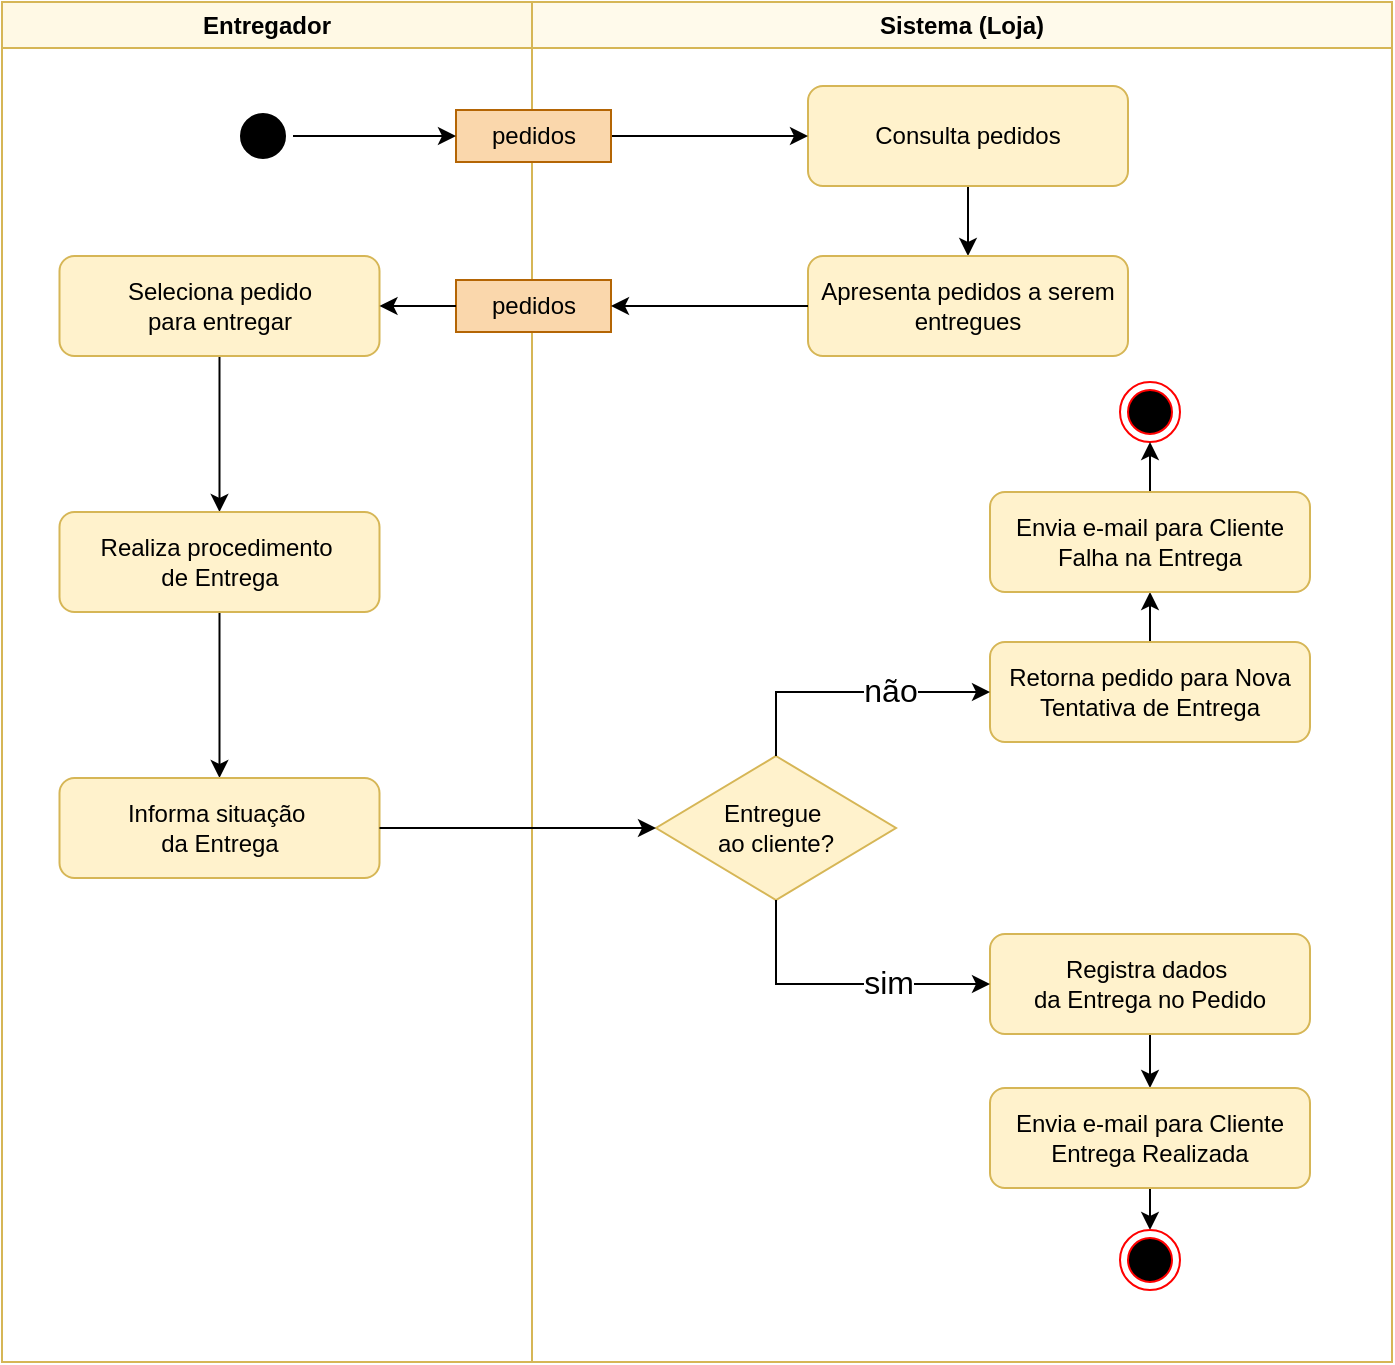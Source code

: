<mxfile version="26.0.16" pages="5">
  <diagram name="Modelo de Processo" id="e7e014a7-5840-1c2e-5031-d8a46d1fe8dd">
    <mxGraphModel dx="1143" dy="737" grid="0" gridSize="1" guides="1" tooltips="1" connect="1" arrows="1" fold="1" page="1" pageScale="1" pageWidth="1169" pageHeight="826" background="none" math="0" shadow="0">
      <root>
        <mxCell id="0" />
        <mxCell id="1" parent="0" />
        <mxCell id="xJlCEwkqfKeNoI52nx2s-5" value="Entregador" style="swimlane;whiteSpace=wrap;fillColor=light-dark(#fff9e5, #281d00);strokeColor=#d6b656;" vertex="1" parent="1">
          <mxGeometry x="115" y="128" width="265" height="680" as="geometry" />
        </mxCell>
        <mxCell id="xJlCEwkqfKeNoI52nx2s-6" value="" style="edgeStyle=orthogonalEdgeStyle;rounded=0;orthogonalLoop=1;jettySize=auto;html=1;" edge="1" parent="xJlCEwkqfKeNoI52nx2s-5" source="xJlCEwkqfKeNoI52nx2s-7" target="xJlCEwkqfKeNoI52nx2s-9">
          <mxGeometry relative="1" as="geometry" />
        </mxCell>
        <mxCell id="xJlCEwkqfKeNoI52nx2s-7" value="Seleciona pedido&lt;div&gt;para entregar&lt;/div&gt;" style="rounded=1;whiteSpace=wrap;html=1;fillColor=#fff2cc;strokeColor=#d6b656;imageWidth=20;" vertex="1" parent="xJlCEwkqfKeNoI52nx2s-5">
          <mxGeometry x="28.75" y="127" width="160" height="50" as="geometry" />
        </mxCell>
        <mxCell id="xJlCEwkqfKeNoI52nx2s-8" value="" style="edgeStyle=orthogonalEdgeStyle;rounded=0;orthogonalLoop=1;jettySize=auto;html=1;" edge="1" parent="xJlCEwkqfKeNoI52nx2s-5" source="xJlCEwkqfKeNoI52nx2s-9" target="xJlCEwkqfKeNoI52nx2s-10">
          <mxGeometry relative="1" as="geometry" />
        </mxCell>
        <mxCell id="xJlCEwkqfKeNoI52nx2s-9" value="Realiza procedimento&amp;nbsp;&lt;div&gt;de Entrega&lt;/div&gt;" style="rounded=1;whiteSpace=wrap;html=1;fillColor=#fff2cc;strokeColor=#d6b656;" vertex="1" parent="xJlCEwkqfKeNoI52nx2s-5">
          <mxGeometry x="28.75" y="255" width="160" height="50" as="geometry" />
        </mxCell>
        <mxCell id="xJlCEwkqfKeNoI52nx2s-10" value="Informa situação&amp;nbsp;&lt;div&gt;da Entrega&lt;/div&gt;" style="rounded=1;whiteSpace=wrap;html=1;fillColor=#fff2cc;strokeColor=#d6b656;" vertex="1" parent="xJlCEwkqfKeNoI52nx2s-5">
          <mxGeometry x="28.75" y="388" width="160" height="50" as="geometry" />
        </mxCell>
        <mxCell id="xJlCEwkqfKeNoI52nx2s-13" value="" style="ellipse;shape=startState;fillColor=#000000;strokeColor=light-dark(#000000, #ff9090);" vertex="1" parent="xJlCEwkqfKeNoI52nx2s-5">
          <mxGeometry x="115.5" y="52" width="30" height="30" as="geometry" />
        </mxCell>
        <mxCell id="xJlCEwkqfKeNoI52nx2s-15" value="Sistema (Loja)" style="swimlane;whiteSpace=wrap;fillColor=light-dark(#fffaeb, #281d00);strokeColor=#d6b656;" vertex="1" parent="1">
          <mxGeometry x="380" y="128" width="430" height="680" as="geometry" />
        </mxCell>
        <mxCell id="xJlCEwkqfKeNoI52nx2s-16" value="" style="edgeStyle=orthogonalEdgeStyle;rounded=0;orthogonalLoop=1;jettySize=auto;html=1;exitX=0.5;exitY=1;exitDx=0;exitDy=0;" edge="1" parent="xJlCEwkqfKeNoI52nx2s-15" source="xJlCEwkqfKeNoI52nx2s-17" target="xJlCEwkqfKeNoI52nx2s-18">
          <mxGeometry relative="1" as="geometry">
            <mxPoint x="218" y="100.0" as="sourcePoint" />
          </mxGeometry>
        </mxCell>
        <mxCell id="xJlCEwkqfKeNoI52nx2s-17" value="Consulta pedidos" style="rounded=1;whiteSpace=wrap;html=1;fillColor=#fff2cc;strokeColor=#d6b656;" vertex="1" parent="xJlCEwkqfKeNoI52nx2s-15">
          <mxGeometry x="138" y="42" width="160" height="50" as="geometry" />
        </mxCell>
        <mxCell id="xJlCEwkqfKeNoI52nx2s-18" value="Apresenta pedidos a serem entregues" style="rounded=1;whiteSpace=wrap;html=1;fillColor=#fff2cc;strokeColor=#d6b656;" vertex="1" parent="xJlCEwkqfKeNoI52nx2s-15">
          <mxGeometry x="138" y="127" width="160" height="50" as="geometry" />
        </mxCell>
        <mxCell id="xJlCEwkqfKeNoI52nx2s-19" value="" style="edgeStyle=orthogonalEdgeStyle;rounded=0;orthogonalLoop=1;jettySize=auto;html=1;" edge="1" parent="xJlCEwkqfKeNoI52nx2s-15" source="xJlCEwkqfKeNoI52nx2s-20" target="xJlCEwkqfKeNoI52nx2s-22">
          <mxGeometry relative="1" as="geometry" />
        </mxCell>
        <mxCell id="xJlCEwkqfKeNoI52nx2s-20" value="Registra dados&amp;nbsp;&lt;div&gt;da Entrega no Pedido&lt;/div&gt;" style="rounded=1;whiteSpace=wrap;html=1;fillColor=#fff2cc;strokeColor=#d6b656;" vertex="1" parent="xJlCEwkqfKeNoI52nx2s-15">
          <mxGeometry x="229" y="466" width="160" height="50" as="geometry" />
        </mxCell>
        <mxCell id="xJlCEwkqfKeNoI52nx2s-21" value="" style="edgeStyle=orthogonalEdgeStyle;rounded=0;orthogonalLoop=1;jettySize=auto;html=1;" edge="1" parent="xJlCEwkqfKeNoI52nx2s-15" source="xJlCEwkqfKeNoI52nx2s-22" target="xJlCEwkqfKeNoI52nx2s-26">
          <mxGeometry relative="1" as="geometry" />
        </mxCell>
        <mxCell id="xJlCEwkqfKeNoI52nx2s-22" value="&lt;div&gt;Envia e-mail para Cliente&lt;/div&gt;&lt;div&gt;Entrega Realizada&lt;/div&gt;" style="rounded=1;whiteSpace=wrap;html=1;fillColor=#fff2cc;strokeColor=#d6b656;" vertex="1" parent="xJlCEwkqfKeNoI52nx2s-15">
          <mxGeometry x="229" y="543" width="160" height="50" as="geometry" />
        </mxCell>
        <mxCell id="xJlCEwkqfKeNoI52nx2s-23" value="" style="edgeStyle=orthogonalEdgeStyle;rounded=0;orthogonalLoop=1;jettySize=auto;html=1;" edge="1" parent="xJlCEwkqfKeNoI52nx2s-15" source="xJlCEwkqfKeNoI52nx2s-24" target="xJlCEwkqfKeNoI52nx2s-39">
          <mxGeometry relative="1" as="geometry" />
        </mxCell>
        <mxCell id="xJlCEwkqfKeNoI52nx2s-24" value="Retorna pedido para Nova Tentativa de Entrega" style="rounded=1;whiteSpace=wrap;html=1;fillColor=#fff2cc;strokeColor=#d6b656;" vertex="1" parent="xJlCEwkqfKeNoI52nx2s-15">
          <mxGeometry x="229" y="320" width="160" height="50" as="geometry" />
        </mxCell>
        <mxCell id="xJlCEwkqfKeNoI52nx2s-25" value="" style="ellipse;html=1;shape=endState;fillColor=#000000;strokeColor=#ff0000;" vertex="1" parent="xJlCEwkqfKeNoI52nx2s-15">
          <mxGeometry x="294" y="190" width="30" height="30" as="geometry" />
        </mxCell>
        <mxCell id="xJlCEwkqfKeNoI52nx2s-26" value="" style="ellipse;html=1;shape=endState;fillColor=#000000;strokeColor=#ff0000;" vertex="1" parent="xJlCEwkqfKeNoI52nx2s-15">
          <mxGeometry x="294" y="614" width="30" height="30" as="geometry" />
        </mxCell>
        <mxCell id="xJlCEwkqfKeNoI52nx2s-27" value="" style="edgeStyle=orthogonalEdgeStyle;rounded=0;orthogonalLoop=1;jettySize=auto;html=1;" edge="1" parent="xJlCEwkqfKeNoI52nx2s-15" source="xJlCEwkqfKeNoI52nx2s-28" target="xJlCEwkqfKeNoI52nx2s-17">
          <mxGeometry relative="1" as="geometry" />
        </mxCell>
        <mxCell id="xJlCEwkqfKeNoI52nx2s-28" value="pedidos" style="rounded=0;whiteSpace=wrap;html=1;fillColor=#fad7ac;strokeColor=#b46504;" vertex="1" parent="xJlCEwkqfKeNoI52nx2s-15">
          <mxGeometry x="-38" y="54" width="77.5" height="26" as="geometry" />
        </mxCell>
        <mxCell id="xJlCEwkqfKeNoI52nx2s-29" value="pedidos" style="rounded=0;whiteSpace=wrap;html=1;fillColor=#fad7ac;strokeColor=#b46504;" vertex="1" parent="xJlCEwkqfKeNoI52nx2s-15">
          <mxGeometry x="-38" y="139" width="77.5" height="26" as="geometry" />
        </mxCell>
        <mxCell id="xJlCEwkqfKeNoI52nx2s-30" value="" style="edgeStyle=orthogonalEdgeStyle;rounded=0;orthogonalLoop=1;jettySize=auto;html=1;entryX=1;entryY=0.5;entryDx=0;entryDy=0;" edge="1" parent="xJlCEwkqfKeNoI52nx2s-15" source="xJlCEwkqfKeNoI52nx2s-18" target="xJlCEwkqfKeNoI52nx2s-29">
          <mxGeometry relative="1" as="geometry">
            <mxPoint x="99.5" y="152" as="targetPoint" />
          </mxGeometry>
        </mxCell>
        <mxCell id="xJlCEwkqfKeNoI52nx2s-31" value="Entregue&amp;nbsp;&lt;div&gt;ao cliente?&lt;/div&gt;" style="rhombus;whiteSpace=wrap;html=1;fillColor=#fff2cc;strokeColor=#d6b656;" vertex="1" parent="xJlCEwkqfKeNoI52nx2s-15">
          <mxGeometry x="62" y="377" width="120" height="72" as="geometry" />
        </mxCell>
        <mxCell id="xJlCEwkqfKeNoI52nx2s-32" style="edgeStyle=orthogonalEdgeStyle;rounded=0;orthogonalLoop=1;jettySize=auto;html=1;exitX=0.5;exitY=1;exitDx=0;exitDy=0;entryX=0;entryY=0.5;entryDx=0;entryDy=0;" edge="1" parent="xJlCEwkqfKeNoI52nx2s-15" source="xJlCEwkqfKeNoI52nx2s-31" target="xJlCEwkqfKeNoI52nx2s-20">
          <mxGeometry relative="1" as="geometry" />
        </mxCell>
        <mxCell id="xJlCEwkqfKeNoI52nx2s-33" value="sim" style="edgeLabel;align=center;verticalAlign=middle;resizable=0;points=[];spacingLeft=0;spacingBottom=2;spacingRight=2;spacingTop=-5;spacing=0;html=1;fontSize=16;" vertex="1" connectable="0" parent="xJlCEwkqfKeNoI52nx2s-32">
          <mxGeometry x="-0.113" y="-2" relative="1" as="geometry">
            <mxPoint x="33" as="offset" />
          </mxGeometry>
        </mxCell>
        <mxCell id="xJlCEwkqfKeNoI52nx2s-34" style="edgeStyle=orthogonalEdgeStyle;rounded=0;orthogonalLoop=1;jettySize=auto;html=1;exitX=0.5;exitY=0;exitDx=0;exitDy=0;entryX=0;entryY=0.5;entryDx=0;entryDy=0;" edge="1" parent="xJlCEwkqfKeNoI52nx2s-15" source="xJlCEwkqfKeNoI52nx2s-31" target="xJlCEwkqfKeNoI52nx2s-24">
          <mxGeometry relative="1" as="geometry" />
        </mxCell>
        <mxCell id="xJlCEwkqfKeNoI52nx2s-35" value="não" style="edgeLabel;html=1;align=center;verticalAlign=middle;resizable=0;points=[];fontSize=16;spacingTop=-6;" vertex="1" connectable="0" parent="xJlCEwkqfKeNoI52nx2s-34">
          <mxGeometry x="0.071" y="-2" relative="1" as="geometry">
            <mxPoint x="14" as="offset" />
          </mxGeometry>
        </mxCell>
        <mxCell id="xJlCEwkqfKeNoI52nx2s-38" value="" style="edgeStyle=orthogonalEdgeStyle;rounded=0;orthogonalLoop=1;jettySize=auto;html=1;" edge="1" parent="xJlCEwkqfKeNoI52nx2s-15" source="xJlCEwkqfKeNoI52nx2s-39" target="xJlCEwkqfKeNoI52nx2s-25">
          <mxGeometry relative="1" as="geometry" />
        </mxCell>
        <mxCell id="xJlCEwkqfKeNoI52nx2s-39" value="&lt;div&gt;Envia e-mail para Cliente&lt;/div&gt;&lt;div&gt;Falha na Entrega&lt;/div&gt;" style="rounded=1;whiteSpace=wrap;html=1;fillColor=#fff2cc;strokeColor=#d6b656;" vertex="1" parent="xJlCEwkqfKeNoI52nx2s-15">
          <mxGeometry x="229" y="245" width="160" height="50" as="geometry" />
        </mxCell>
        <mxCell id="xJlCEwkqfKeNoI52nx2s-41" value="" style="edgeStyle=orthogonalEdgeStyle;rounded=0;orthogonalLoop=1;jettySize=auto;html=1;entryX=0;entryY=0.5;entryDx=0;entryDy=0;" edge="1" parent="1" source="xJlCEwkqfKeNoI52nx2s-13" target="xJlCEwkqfKeNoI52nx2s-28">
          <mxGeometry relative="1" as="geometry">
            <mxPoint x="435.5" y="195" as="sourcePoint" />
            <mxPoint x="341" y="195" as="targetPoint" />
          </mxGeometry>
        </mxCell>
        <mxCell id="xJlCEwkqfKeNoI52nx2s-42" value="" style="edgeStyle=orthogonalEdgeStyle;rounded=0;orthogonalLoop=1;jettySize=auto;html=1;" edge="1" parent="1" source="xJlCEwkqfKeNoI52nx2s-29" target="xJlCEwkqfKeNoI52nx2s-7">
          <mxGeometry relative="1" as="geometry" />
        </mxCell>
        <mxCell id="xJlCEwkqfKeNoI52nx2s-43" value="" style="edgeStyle=orthogonalEdgeStyle;rounded=0;orthogonalLoop=1;jettySize=auto;html=1;" edge="1" parent="1" source="xJlCEwkqfKeNoI52nx2s-10" target="xJlCEwkqfKeNoI52nx2s-31">
          <mxGeometry relative="1" as="geometry" />
        </mxCell>
      </root>
    </mxGraphModel>
  </diagram>
  <diagram name="Marcação do Modelo" id="VD3E4-JLcaRj38Bs4ePL">
    <mxGraphModel dx="1143" dy="737" grid="0" gridSize="1" guides="1" tooltips="1" connect="1" arrows="1" fold="1" page="1" pageScale="1" pageWidth="1169" pageHeight="826" background="none" math="0" shadow="0">
      <root>
        <mxCell id="7YHrUFo5ULWpjbFKiLxI-0" />
        <mxCell id="7YHrUFo5ULWpjbFKiLxI-1" parent="7YHrUFo5ULWpjbFKiLxI-0" />
        <mxCell id="7YHrUFo5ULWpjbFKiLxI-2" value="Entregador" style="swimlane;whiteSpace=wrap;fillColor=light-dark(#fff9e5, #281d00);strokeColor=#d6b656;" vertex="1" parent="7YHrUFo5ULWpjbFKiLxI-1">
          <mxGeometry x="115" y="128" width="265" height="680" as="geometry" />
        </mxCell>
        <mxCell id="7YHrUFo5ULWpjbFKiLxI-3" value="" style="edgeStyle=orthogonalEdgeStyle;rounded=0;orthogonalLoop=1;jettySize=auto;html=1;" edge="1" parent="7YHrUFo5ULWpjbFKiLxI-2" source="7YHrUFo5ULWpjbFKiLxI-4" target="7YHrUFo5ULWpjbFKiLxI-6">
          <mxGeometry relative="1" as="geometry" />
        </mxCell>
        <mxCell id="7YHrUFo5ULWpjbFKiLxI-4" value="Seleciona pedido&lt;div&gt;para entregar&lt;/div&gt;" style="rounded=1;whiteSpace=wrap;html=1;fillColor=#fff2cc;strokeColor=#d6b656;imageWidth=20;" vertex="1" parent="7YHrUFo5ULWpjbFKiLxI-2">
          <mxGeometry x="28.75" y="127" width="160" height="50" as="geometry" />
        </mxCell>
        <mxCell id="7YHrUFo5ULWpjbFKiLxI-5" value="" style="edgeStyle=orthogonalEdgeStyle;rounded=0;orthogonalLoop=1;jettySize=auto;html=1;" edge="1" parent="7YHrUFo5ULWpjbFKiLxI-2" source="7YHrUFo5ULWpjbFKiLxI-6" target="7YHrUFo5ULWpjbFKiLxI-7">
          <mxGeometry relative="1" as="geometry" />
        </mxCell>
        <mxCell id="7YHrUFo5ULWpjbFKiLxI-6" value="Realiza procedimento&amp;nbsp;&lt;div&gt;de Entrega&lt;/div&gt;" style="rounded=1;whiteSpace=wrap;html=1;fillColor=#fff2cc;strokeColor=#d6b656;" vertex="1" parent="7YHrUFo5ULWpjbFKiLxI-2">
          <mxGeometry x="28.75" y="255" width="160" height="50" as="geometry" />
        </mxCell>
        <mxCell id="7YHrUFo5ULWpjbFKiLxI-7" value="Informa situação&amp;nbsp;&lt;div&gt;da Entrega&lt;/div&gt;" style="rounded=1;whiteSpace=wrap;html=1;fillColor=#fff2cc;strokeColor=#d6b656;" vertex="1" parent="7YHrUFo5ULWpjbFKiLxI-2">
          <mxGeometry x="28.75" y="388" width="160" height="50" as="geometry" />
        </mxCell>
        <mxCell id="Ngyh74XSEmUy4GymDjrU-3" value="Manual" style="shape=note;whiteSpace=wrap;html=1;backgroundOutline=1;darkOpacity=0.05;size=8;fillColor=#fad9d5;strokeColor=#ae4132;align=center;" vertex="1" parent="7YHrUFo5ULWpjbFKiLxI-2">
          <mxGeometry x="10.5" y="238" width="67.5" height="24" as="geometry" />
        </mxCell>
        <mxCell id="Ngyh74XSEmUy4GymDjrU-4" value="Manual" style="shape=note;whiteSpace=wrap;html=1;backgroundOutline=1;darkOpacity=0.05;size=8;fillColor=#fad9d5;strokeColor=#ae4132;align=center;" vertex="1" parent="7YHrUFo5ULWpjbFKiLxI-2">
          <mxGeometry x="10.5" y="370" width="67.5" height="24" as="geometry" />
        </mxCell>
        <mxCell id="7YHrUFo5ULWpjbFKiLxI-29" value="" style="ellipse;shape=startState;fillColor=#000000;strokeColor=light-dark(#000000, #ff9090);" vertex="1" parent="7YHrUFo5ULWpjbFKiLxI-2">
          <mxGeometry x="115.5" y="52" width="30" height="30" as="geometry" />
        </mxCell>
        <mxCell id="Ngyh74XSEmUy4GymDjrU-0" value="Manual" style="shape=note;whiteSpace=wrap;html=1;backgroundOutline=1;darkOpacity=0.05;size=8;fillColor=#fad9d5;strokeColor=#ae4132;align=center;" vertex="1" parent="7YHrUFo5ULWpjbFKiLxI-2">
          <mxGeometry x="10.5" y="110" width="67.5" height="24" as="geometry" />
        </mxCell>
        <mxCell id="7YHrUFo5ULWpjbFKiLxI-8" value="Sistema (Loja)" style="swimlane;whiteSpace=wrap;fillColor=light-dark(#fffaeb, #281d00);strokeColor=#d6b656;" vertex="1" parent="7YHrUFo5ULWpjbFKiLxI-1">
          <mxGeometry x="380" y="128" width="430" height="680" as="geometry" />
        </mxCell>
        <mxCell id="7YHrUFo5ULWpjbFKiLxI-9" value="" style="edgeStyle=orthogonalEdgeStyle;rounded=0;orthogonalLoop=1;jettySize=auto;html=1;exitX=0.5;exitY=1;exitDx=0;exitDy=0;" edge="1" parent="7YHrUFo5ULWpjbFKiLxI-8" source="7YHrUFo5ULWpjbFKiLxI-10" target="7YHrUFo5ULWpjbFKiLxI-11">
          <mxGeometry relative="1" as="geometry">
            <mxPoint x="218" y="100.0" as="sourcePoint" />
          </mxGeometry>
        </mxCell>
        <mxCell id="7YHrUFo5ULWpjbFKiLxI-10" value="Consulta pedidos" style="rounded=1;whiteSpace=wrap;html=1;fillColor=#fff2cc;strokeColor=#d6b656;" vertex="1" parent="7YHrUFo5ULWpjbFKiLxI-8">
          <mxGeometry x="138" y="42" width="160" height="50" as="geometry" />
        </mxCell>
        <mxCell id="7YHrUFo5ULWpjbFKiLxI-11" value="Apresenta pedidos a serem entregues" style="rounded=1;whiteSpace=wrap;html=1;fillColor=#fff2cc;strokeColor=#d6b656;" vertex="1" parent="7YHrUFo5ULWpjbFKiLxI-8">
          <mxGeometry x="138" y="127" width="160" height="50" as="geometry" />
        </mxCell>
        <mxCell id="7YHrUFo5ULWpjbFKiLxI-12" value="" style="edgeStyle=orthogonalEdgeStyle;rounded=0;orthogonalLoop=1;jettySize=auto;html=1;" edge="1" parent="7YHrUFo5ULWpjbFKiLxI-8" source="7YHrUFo5ULWpjbFKiLxI-13" target="7YHrUFo5ULWpjbFKiLxI-15">
          <mxGeometry relative="1" as="geometry" />
        </mxCell>
        <mxCell id="7YHrUFo5ULWpjbFKiLxI-13" value="Registra dados&amp;nbsp;&lt;div&gt;da Entrega no Pedido&lt;/div&gt;" style="rounded=1;whiteSpace=wrap;html=1;fillColor=#fff2cc;strokeColor=#d6b656;" vertex="1" parent="7YHrUFo5ULWpjbFKiLxI-8">
          <mxGeometry x="229" y="466" width="160" height="50" as="geometry" />
        </mxCell>
        <mxCell id="7YHrUFo5ULWpjbFKiLxI-14" value="" style="edgeStyle=orthogonalEdgeStyle;rounded=0;orthogonalLoop=1;jettySize=auto;html=1;" edge="1" parent="7YHrUFo5ULWpjbFKiLxI-8" source="7YHrUFo5ULWpjbFKiLxI-15" target="7YHrUFo5ULWpjbFKiLxI-19">
          <mxGeometry relative="1" as="geometry" />
        </mxCell>
        <mxCell id="7YHrUFo5ULWpjbFKiLxI-15" value="&lt;div&gt;Envia e-mail para Cliente&lt;/div&gt;&lt;div&gt;Entrega Realizada&lt;/div&gt;" style="rounded=1;whiteSpace=wrap;html=1;fillColor=#fff2cc;strokeColor=#d6b656;" vertex="1" parent="7YHrUFo5ULWpjbFKiLxI-8">
          <mxGeometry x="229" y="543" width="160" height="50" as="geometry" />
        </mxCell>
        <mxCell id="crl4Qiy7CzmcVuk8n_Ag-1" value="" style="edgeStyle=orthogonalEdgeStyle;rounded=0;orthogonalLoop=1;jettySize=auto;html=1;" edge="1" parent="7YHrUFo5ULWpjbFKiLxI-8" source="7YHrUFo5ULWpjbFKiLxI-17" target="crl4Qiy7CzmcVuk8n_Ag-0">
          <mxGeometry relative="1" as="geometry" />
        </mxCell>
        <mxCell id="7YHrUFo5ULWpjbFKiLxI-17" value="Retorna pedido para Nova Tentativa de Entrega" style="rounded=1;whiteSpace=wrap;html=1;fillColor=#fff2cc;strokeColor=#d6b656;" vertex="1" parent="7YHrUFo5ULWpjbFKiLxI-8">
          <mxGeometry x="229" y="320" width="160" height="50" as="geometry" />
        </mxCell>
        <mxCell id="7YHrUFo5ULWpjbFKiLxI-18" value="" style="ellipse;html=1;shape=endState;fillColor=#000000;strokeColor=#ff0000;" vertex="1" parent="7YHrUFo5ULWpjbFKiLxI-8">
          <mxGeometry x="294" y="190" width="30" height="30" as="geometry" />
        </mxCell>
        <mxCell id="7YHrUFo5ULWpjbFKiLxI-19" value="" style="ellipse;html=1;shape=endState;fillColor=#000000;strokeColor=#ff0000;" vertex="1" parent="7YHrUFo5ULWpjbFKiLxI-8">
          <mxGeometry x="294" y="614" width="30" height="30" as="geometry" />
        </mxCell>
        <mxCell id="7YHrUFo5ULWpjbFKiLxI-20" value="" style="edgeStyle=orthogonalEdgeStyle;rounded=0;orthogonalLoop=1;jettySize=auto;html=1;" edge="1" parent="7YHrUFo5ULWpjbFKiLxI-8" source="7YHrUFo5ULWpjbFKiLxI-21" target="7YHrUFo5ULWpjbFKiLxI-10">
          <mxGeometry relative="1" as="geometry" />
        </mxCell>
        <mxCell id="7YHrUFo5ULWpjbFKiLxI-21" value="pedidos" style="rounded=0;whiteSpace=wrap;html=1;fillColor=#fad7ac;strokeColor=#b46504;" vertex="1" parent="7YHrUFo5ULWpjbFKiLxI-8">
          <mxGeometry x="-38" y="54" width="77.5" height="26" as="geometry" />
        </mxCell>
        <mxCell id="7YHrUFo5ULWpjbFKiLxI-22" value="pedidos" style="rounded=0;whiteSpace=wrap;html=1;fillColor=#fad7ac;strokeColor=#b46504;" vertex="1" parent="7YHrUFo5ULWpjbFKiLxI-8">
          <mxGeometry x="-38" y="139" width="77.5" height="26" as="geometry" />
        </mxCell>
        <mxCell id="7YHrUFo5ULWpjbFKiLxI-23" value="" style="edgeStyle=orthogonalEdgeStyle;rounded=0;orthogonalLoop=1;jettySize=auto;html=1;entryX=1;entryY=0.5;entryDx=0;entryDy=0;" edge="1" parent="7YHrUFo5ULWpjbFKiLxI-8" source="7YHrUFo5ULWpjbFKiLxI-11" target="7YHrUFo5ULWpjbFKiLxI-22">
          <mxGeometry relative="1" as="geometry">
            <mxPoint x="99.5" y="152" as="targetPoint" />
          </mxGeometry>
        </mxCell>
        <mxCell id="7YHrUFo5ULWpjbFKiLxI-24" value="Entregue&amp;nbsp;&lt;div&gt;ao cliente?&lt;/div&gt;" style="rhombus;whiteSpace=wrap;html=1;fillColor=#fff2cc;strokeColor=#d6b656;" vertex="1" parent="7YHrUFo5ULWpjbFKiLxI-8">
          <mxGeometry x="62" y="377" width="120" height="72" as="geometry" />
        </mxCell>
        <mxCell id="7YHrUFo5ULWpjbFKiLxI-25" style="edgeStyle=orthogonalEdgeStyle;rounded=0;orthogonalLoop=1;jettySize=auto;html=1;exitX=0.5;exitY=1;exitDx=0;exitDy=0;entryX=0;entryY=0.5;entryDx=0;entryDy=0;" edge="1" parent="7YHrUFo5ULWpjbFKiLxI-8" source="7YHrUFo5ULWpjbFKiLxI-24" target="7YHrUFo5ULWpjbFKiLxI-13">
          <mxGeometry relative="1" as="geometry" />
        </mxCell>
        <mxCell id="7YHrUFo5ULWpjbFKiLxI-26" value="sim" style="edgeLabel;align=center;verticalAlign=middle;resizable=0;points=[];spacingLeft=0;spacingBottom=2;spacingRight=2;spacingTop=-5;spacing=0;html=1;fontSize=16;" vertex="1" connectable="0" parent="7YHrUFo5ULWpjbFKiLxI-25">
          <mxGeometry x="-0.113" y="-2" relative="1" as="geometry">
            <mxPoint x="33" as="offset" />
          </mxGeometry>
        </mxCell>
        <mxCell id="7YHrUFo5ULWpjbFKiLxI-27" style="edgeStyle=orthogonalEdgeStyle;rounded=0;orthogonalLoop=1;jettySize=auto;html=1;exitX=0.5;exitY=0;exitDx=0;exitDy=0;entryX=0;entryY=0.5;entryDx=0;entryDy=0;" edge="1" parent="7YHrUFo5ULWpjbFKiLxI-8" source="7YHrUFo5ULWpjbFKiLxI-24" target="7YHrUFo5ULWpjbFKiLxI-17">
          <mxGeometry relative="1" as="geometry" />
        </mxCell>
        <mxCell id="7YHrUFo5ULWpjbFKiLxI-28" value="não" style="edgeLabel;html=1;align=center;verticalAlign=middle;resizable=0;points=[];fontSize=16;spacingTop=-6;" vertex="1" connectable="0" parent="7YHrUFo5ULWpjbFKiLxI-27">
          <mxGeometry x="0.071" y="-2" relative="1" as="geometry">
            <mxPoint x="14" as="offset" />
          </mxGeometry>
        </mxCell>
        <mxCell id="Ngyh74XSEmUy4GymDjrU-2" value="Legado" style="shape=note;whiteSpace=wrap;html=1;backgroundOutline=1;darkOpacity=0.05;size=8;fillColor=#fad9d5;strokeColor=#ae4132;align=center;" vertex="1" parent="7YHrUFo5ULWpjbFKiLxI-8">
          <mxGeometry x="215" y="526" width="67.5" height="24" as="geometry" />
        </mxCell>
        <mxCell id="Ngyh74XSEmUy4GymDjrU-1" value="Orquestração" style="shape=note;whiteSpace=wrap;html=1;backgroundOutline=1;darkOpacity=0.05;size=8;fillColor=#fad9d5;strokeColor=#ae4132;align=center;" vertex="1" parent="7YHrUFo5ULWpjbFKiLxI-8">
          <mxGeometry x="26" y="368" width="89.5" height="24" as="geometry" />
        </mxCell>
        <mxCell id="crl4Qiy7CzmcVuk8n_Ag-2" value="" style="edgeStyle=orthogonalEdgeStyle;rounded=0;orthogonalLoop=1;jettySize=auto;html=1;" edge="1" parent="7YHrUFo5ULWpjbFKiLxI-8" source="crl4Qiy7CzmcVuk8n_Ag-0" target="7YHrUFo5ULWpjbFKiLxI-18">
          <mxGeometry relative="1" as="geometry" />
        </mxCell>
        <mxCell id="crl4Qiy7CzmcVuk8n_Ag-0" value="&lt;div&gt;Envia e-mail para Cliente&lt;/div&gt;&lt;div&gt;Falha na Entrega&lt;/div&gt;" style="rounded=1;whiteSpace=wrap;html=1;fillColor=#fff2cc;strokeColor=#d6b656;" vertex="1" parent="7YHrUFo5ULWpjbFKiLxI-8">
          <mxGeometry x="229" y="245" width="160" height="50" as="geometry" />
        </mxCell>
        <mxCell id="crl4Qiy7CzmcVuk8n_Ag-3" value="Legado" style="shape=note;whiteSpace=wrap;html=1;backgroundOutline=1;darkOpacity=0.05;size=8;fillColor=#fad9d5;strokeColor=#ae4132;align=center;" vertex="1" parent="7YHrUFo5ULWpjbFKiLxI-8">
          <mxGeometry x="215" y="229" width="67.5" height="24" as="geometry" />
        </mxCell>
        <mxCell id="7YHrUFo5ULWpjbFKiLxI-30" value="" style="edgeStyle=orthogonalEdgeStyle;rounded=0;orthogonalLoop=1;jettySize=auto;html=1;entryX=0;entryY=0.5;entryDx=0;entryDy=0;" edge="1" parent="7YHrUFo5ULWpjbFKiLxI-1" source="7YHrUFo5ULWpjbFKiLxI-29" target="7YHrUFo5ULWpjbFKiLxI-21">
          <mxGeometry relative="1" as="geometry">
            <mxPoint x="435.5" y="195" as="sourcePoint" />
            <mxPoint x="341" y="195" as="targetPoint" />
          </mxGeometry>
        </mxCell>
        <mxCell id="7YHrUFo5ULWpjbFKiLxI-31" value="" style="edgeStyle=orthogonalEdgeStyle;rounded=0;orthogonalLoop=1;jettySize=auto;html=1;" edge="1" parent="7YHrUFo5ULWpjbFKiLxI-1" source="7YHrUFo5ULWpjbFKiLxI-22" target="7YHrUFo5ULWpjbFKiLxI-4">
          <mxGeometry relative="1" as="geometry" />
        </mxCell>
        <mxCell id="7YHrUFo5ULWpjbFKiLxI-32" value="" style="edgeStyle=orthogonalEdgeStyle;rounded=0;orthogonalLoop=1;jettySize=auto;html=1;" edge="1" parent="7YHrUFo5ULWpjbFKiLxI-1" source="7YHrUFo5ULWpjbFKiLxI-7" target="7YHrUFo5ULWpjbFKiLxI-24">
          <mxGeometry relative="1" as="geometry" />
        </mxCell>
      </root>
    </mxGraphModel>
  </diagram>
  <diagram id="ZgWRKMdYXtrCngPceO5B" name="Caso de Uso">
    <mxGraphModel dx="784" dy="505" grid="0" gridSize="10" guides="1" tooltips="1" connect="1" arrows="1" fold="1" page="1" pageScale="1" pageWidth="827" pageHeight="1169" math="0" shadow="0">
      <root>
        <mxCell id="0" />
        <mxCell id="1" parent="0" />
        <mxCell id="cvkoFzYGL8AzADuGjHH0-1" value="" style="shape=folder;fontStyle=1;spacingTop=10;tabWidth=100;tabHeight=10;tabPosition=left;html=1;whiteSpace=wrap;fillColor=#fff2cc;strokeColor=light-dark(#000000, #6d5100);" vertex="1" parent="1">
          <mxGeometry x="380" y="227" width="190" height="110" as="geometry" />
        </mxCell>
        <mxCell id="cvkoFzYGL8AzADuGjHH0-5" value="" style="edgeStyle=orthogonalEdgeStyle;rounded=0;orthogonalLoop=1;jettySize=auto;html=1;endArrow=none;startFill=0;" edge="1" parent="1" source="cvkoFzYGL8AzADuGjHH0-2" target="cvkoFzYGL8AzADuGjHH0-4">
          <mxGeometry relative="1" as="geometry" />
        </mxCell>
        <mxCell id="cvkoFzYGL8AzADuGjHH0-2" value="Entregador" style="shape=umlActor;verticalLabelPosition=bottom;verticalAlign=top;html=1;fillColor=#ffe6cc;strokeColor=#d79b00;" vertex="1" parent="1">
          <mxGeometry x="270" y="260" width="30" height="60" as="geometry" />
        </mxCell>
        <mxCell id="cvkoFzYGL8AzADuGjHH0-4" value="Pedidos para&lt;div&gt;Entrega&lt;/div&gt;" style="ellipse;whiteSpace=wrap;html=1;fillColor=#ffe6cc;strokeColor=#d79b00;" vertex="1" parent="1">
          <mxGeometry x="407.5" y="265" width="135" height="50" as="geometry" />
        </mxCell>
        <mxCell id="cvkoFzYGL8AzADuGjHH0-7" value="Sistema" style="text;html=1;align=center;verticalAlign=middle;whiteSpace=wrap;rounded=0;" vertex="1" parent="1">
          <mxGeometry x="445" y="235" width="60" height="30" as="geometry" />
        </mxCell>
      </root>
    </mxGraphModel>
  </diagram>
  <diagram id="PHnIfX6i4qE-1YxZs-RH" name="Services">
    <mxGraphModel dx="946" dy="610" grid="0" gridSize="1" guides="1" tooltips="1" connect="1" arrows="1" fold="1" page="1" pageScale="1" pageWidth="827" pageHeight="1169" math="0" shadow="0">
      <root>
        <mxCell id="0" />
        <mxCell id="1" parent="0" />
        <mxCell id="JaKzGmr92efcQebNvssY-5" value="&lt;p style=&quot;margin:0px;margin-top:4px;text-align:center;&quot;&gt;&lt;i&gt;&amp;lt;&amp;lt;Service&amp;gt;&amp;gt;&lt;/i&gt;&lt;br&gt;&lt;b&gt;Pedido&lt;/b&gt;&lt;/p&gt;&lt;hr size=&quot;1&quot; style=&quot;border-style:solid;&quot;&gt;&lt;p style=&quot;margin:0px;margin-left:4px;&quot;&gt;&lt;br&gt;&lt;/p&gt;&lt;hr size=&quot;1&quot; style=&quot;border-style:solid;&quot;&gt;&lt;p style=&quot;margin:0px;margin-left:4px;&quot;&gt;+ buscarPedidos : void&lt;br&gt;+ atualizarPedido : void&lt;/p&gt;" style="verticalAlign=top;align=left;overflow=fill;html=1;whiteSpace=wrap;fillColor=#fff2cc;strokeColor=#d6b656;" vertex="1" parent="1">
          <mxGeometry x="59" y="81" width="190" height="109" as="geometry" />
        </mxCell>
        <mxCell id="JaKzGmr92efcQebNvssY-6" value="&lt;p style=&quot;margin:0px;margin-top:4px;text-align:center;&quot;&gt;&lt;i&gt;&amp;lt;&amp;lt;Service&amp;gt;&amp;gt;&lt;/i&gt;&lt;br&gt;&lt;b&gt;Entrega&lt;/b&gt;&lt;/p&gt;&lt;hr size=&quot;1&quot; style=&quot;border-style:solid;&quot;&gt;&lt;p style=&quot;margin:0px;margin-left:4px;&quot;&gt;&lt;br&gt;&lt;/p&gt;&lt;hr size=&quot;1&quot; style=&quot;border-style:solid;&quot;&gt;&lt;p style=&quot;margin:0px;margin-left:4px;&quot;&gt;+ iniciarEntrega : void&lt;br&gt;+ registrarEntrega : void&lt;/p&gt;" style="verticalAlign=top;align=left;overflow=fill;html=1;whiteSpace=wrap;fillColor=#fff2cc;strokeColor=#d6b656;" vertex="1" parent="1">
          <mxGeometry x="283" y="81" width="190" height="109" as="geometry" />
        </mxCell>
        <mxCell id="JaKzGmr92efcQebNvssY-7" value="&lt;p style=&quot;margin:0px;margin-top:4px;text-align:center;&quot;&gt;&lt;i&gt;&amp;lt;&amp;lt;Service&amp;gt;&amp;gt;&lt;/i&gt;&lt;br&gt;&lt;b&gt;Mensageiro&lt;/b&gt;&lt;/p&gt;&lt;hr size=&quot;1&quot; style=&quot;border-style:solid;&quot;&gt;&lt;p style=&quot;margin:0px;margin-left:4px;&quot;&gt;&lt;br&gt;&lt;/p&gt;&lt;hr size=&quot;1&quot; style=&quot;border-style:solid;&quot;&gt;&lt;p style=&quot;margin:0px;margin-left:4px;&quot;&gt;+ enviarEmail : void&lt;br&gt;&lt;/p&gt;" style="verticalAlign=top;align=left;overflow=fill;html=1;whiteSpace=wrap;fillColor=#fff2cc;strokeColor=#d6b656;" vertex="1" parent="1">
          <mxGeometry x="503" y="81" width="190" height="109" as="geometry" />
        </mxCell>
      </root>
    </mxGraphModel>
  </diagram>
  <diagram id="pM51ugPyuJ7KQxspFOvc" name="Camadas">
    <mxGraphModel dx="784" dy="505" grid="0" gridSize="1" guides="1" tooltips="1" connect="1" arrows="1" fold="1" page="1" pageScale="1" pageWidth="827" pageHeight="1169" math="0" shadow="0">
      <root>
        <mxCell id="0" />
        <mxCell id="1" parent="0" />
        <mxCell id="tjO4tItovregvtoTtrr5-1" value="" style="shape=folder;fontStyle=1;spacingTop=10;tabWidth=112;tabHeight=19;tabPosition=left;html=1;whiteSpace=wrap;fillColor=light-dark(#fffae5, #261d00);strokeColor=#d6b656;" vertex="1" parent="1">
          <mxGeometry x="236" y="120" width="300" height="104" as="geometry" />
        </mxCell>
        <mxCell id="tjO4tItovregvtoTtrr5-2" value="Task Services" style="text;html=1;align=center;verticalAlign=middle;whiteSpace=wrap;rounded=0;fontSize=14;fontStyle=1" vertex="1" parent="1">
          <mxGeometry x="310" y="140" width="148" height="30" as="geometry" />
        </mxCell>
        <mxCell id="tjO4tItovregvtoTtrr5-3" value="«TaskService»&lt;br&gt;&lt;b&gt;Entrega&lt;/b&gt;" style="html=1;whiteSpace=wrap;fillColor=#fff2cc;strokeColor=#d6b656;" vertex="1" parent="1">
          <mxGeometry x="331" y="170" width="110" height="41" as="geometry" />
        </mxCell>
        <mxCell id="tjO4tItovregvtoTtrr5-4" value="" style="shape=folder;fontStyle=1;spacingTop=10;tabWidth=112;tabHeight=19;tabPosition=left;html=1;whiteSpace=wrap;fillColor=light-dark(#fff9e5, #281d00);strokeColor=#d6b656;" vertex="1" parent="1">
          <mxGeometry x="393.5" y="256" width="300" height="104" as="geometry" />
        </mxCell>
        <mxCell id="tjO4tItovregvtoTtrr5-10" style="edgeStyle=orthogonalEdgeStyle;rounded=0;orthogonalLoop=1;jettySize=auto;html=1;exitX=0.75;exitY=1;exitDx=0;exitDy=0;entryX=0;entryY=0.5;entryDx=0;entryDy=0;dashed=1;endArrow=open;endFill=0;" edge="1" parent="1" source="tjO4tItovregvtoTtrr5-3" target="tjO4tItovregvtoTtrr5-6">
          <mxGeometry relative="1" as="geometry" />
        </mxCell>
        <mxCell id="tjO4tItovregvtoTtrr5-7" value="" style="shape=folder;fontStyle=1;spacingTop=10;tabWidth=112;tabHeight=19;tabPosition=left;html=1;whiteSpace=wrap;fillColor=light-dark(#fff9e5, #281d00);strokeColor=#d6b656;" vertex="1" parent="1">
          <mxGeometry x="78.5" y="256" width="300" height="104" as="geometry" />
        </mxCell>
        <mxCell id="tjO4tItovregvtoTtrr5-5" value="Entity Services" style="text;html=1;align=center;verticalAlign=middle;whiteSpace=wrap;rounded=0;fontSize=14;fontStyle=1" vertex="1" parent="1">
          <mxGeometry x="467.5" y="276" width="148" height="30" as="geometry" />
        </mxCell>
        <mxCell id="tjO4tItovregvtoTtrr5-6" value="«EntityService»&lt;br&gt;&lt;b&gt;Pedido&lt;/b&gt;" style="html=1;whiteSpace=wrap;fillColor=#fff2cc;strokeColor=#d6b656;" vertex="1" parent="1">
          <mxGeometry x="488.5" y="306" width="110" height="41" as="geometry" />
        </mxCell>
        <mxCell id="tjO4tItovregvtoTtrr5-8" value="Utility Services" style="text;html=1;align=center;verticalAlign=middle;whiteSpace=wrap;rounded=0;fontSize=14;fontStyle=1" vertex="1" parent="1">
          <mxGeometry x="152.5" y="276" width="148" height="30" as="geometry" />
        </mxCell>
        <mxCell id="tjO4tItovregvtoTtrr5-9" value="«UtilityService»&lt;br&gt;&lt;b&gt;Mensageiro&lt;/b&gt;" style="html=1;whiteSpace=wrap;fillColor=#fff2cc;strokeColor=#d6b656;" vertex="1" parent="1">
          <mxGeometry x="173.5" y="306" width="110" height="41" as="geometry" />
        </mxCell>
        <mxCell id="tjO4tItovregvtoTtrr5-12" style="edgeStyle=orthogonalEdgeStyle;rounded=0;orthogonalLoop=1;jettySize=auto;html=1;exitX=0.25;exitY=1;exitDx=0;exitDy=0;entryX=1;entryY=0.5;entryDx=0;entryDy=0;dashed=1;endArrow=open;endFill=0;" edge="1" parent="1" source="tjO4tItovregvtoTtrr5-3" target="tjO4tItovregvtoTtrr5-9">
          <mxGeometry relative="1" as="geometry">
            <mxPoint x="349.143" y="440.714" as="targetPoint" />
          </mxGeometry>
        </mxCell>
      </root>
    </mxGraphModel>
  </diagram>
</mxfile>
